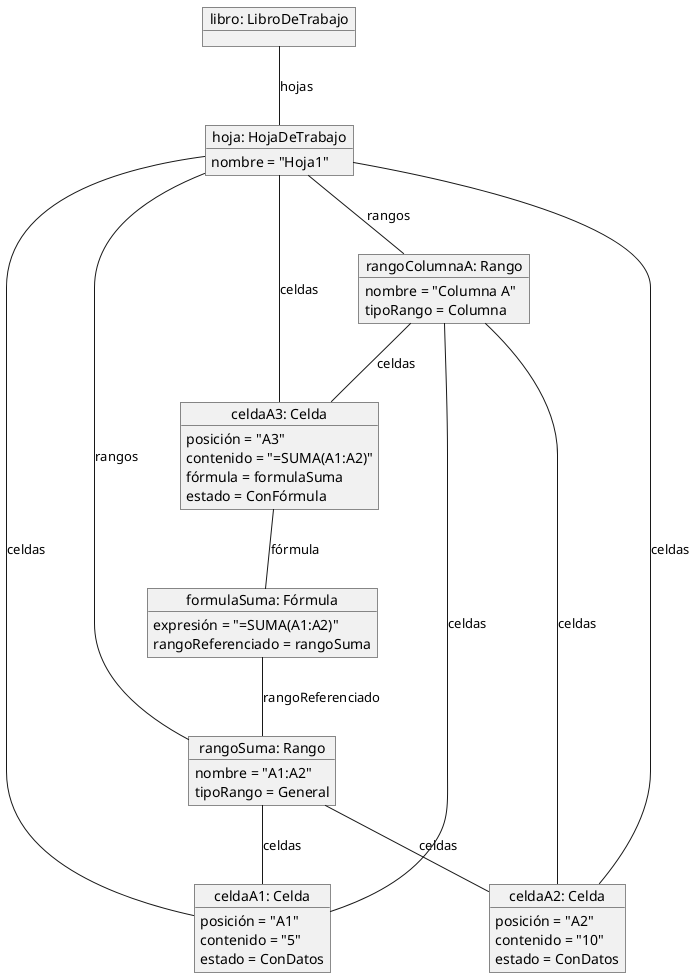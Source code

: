 @startuml

object "libro: LibroDeTrabajo" as libro1

object "hoja: HojaDeTrabajo" as hoja1
hoja1 : nombre = "Hoja1"

object "celdaA1: Celda" as celdaA1
celdaA1 : posición = "A1"
celdaA1 : contenido = "5"
celdaA1 : estado = ConDatos

object "celdaA2: Celda" as celdaA2
celdaA2 : posición = "A2"
celdaA2 : contenido = "10"
celdaA2 : estado = ConDatos

object "celdaA3: Celda" as celdaA3
celdaA3 : posición = "A3"
celdaA3 : contenido = "=SUMA(A1:A2)"
celdaA3 : fórmula = formulaSuma
celdaA3 : estado = ConFórmula

object "formulaSuma: Fórmula" as formulaSuma
formulaSuma : expresión = "=SUMA(A1:A2)"
formulaSuma : rangoReferenciado = rangoSuma

object "rangoSuma: Rango" as rangoSuma
rangoSuma : nombre = "A1:A2"
rangoSuma : tipoRango = General

object "rangoColumnaA: Rango" as rangoColumnaA
rangoColumnaA : nombre = "Columna A"
rangoColumnaA : tipoRango = Columna

libro1 -- hoja1 : hojas
hoja1 -- celdaA1 : celdas
hoja1 -- celdaA2 : celdas
hoja1 -- celdaA3 : celdas
hoja1 -- rangoSuma : rangos
hoja1 -- rangoColumnaA : rangos
celdaA3 -- formulaSuma : fórmula
formulaSuma -- rangoSuma : rangoReferenciado
rangoSuma -- celdaA1 : celdas
rangoSuma -- celdaA2 : celdas
rangoColumnaA -- celdaA1 : celdas
rangoColumnaA -- celdaA2 : celdas
rangoColumnaA -- celdaA3 : celdas

@enduml
